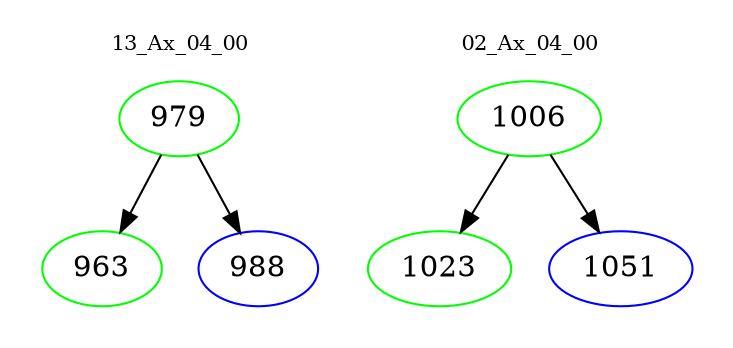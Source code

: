 digraph{
subgraph cluster_0 {
color = white
label = "13_Ax_04_00";
fontsize=10;
T0_979 [label="979", color="green"]
T0_979 -> T0_963 [color="black"]
T0_963 [label="963", color="green"]
T0_979 -> T0_988 [color="black"]
T0_988 [label="988", color="blue"]
}
subgraph cluster_1 {
color = white
label = "02_Ax_04_00";
fontsize=10;
T1_1006 [label="1006", color="green"]
T1_1006 -> T1_1023 [color="black"]
T1_1023 [label="1023", color="green"]
T1_1006 -> T1_1051 [color="black"]
T1_1051 [label="1051", color="blue"]
}
}
